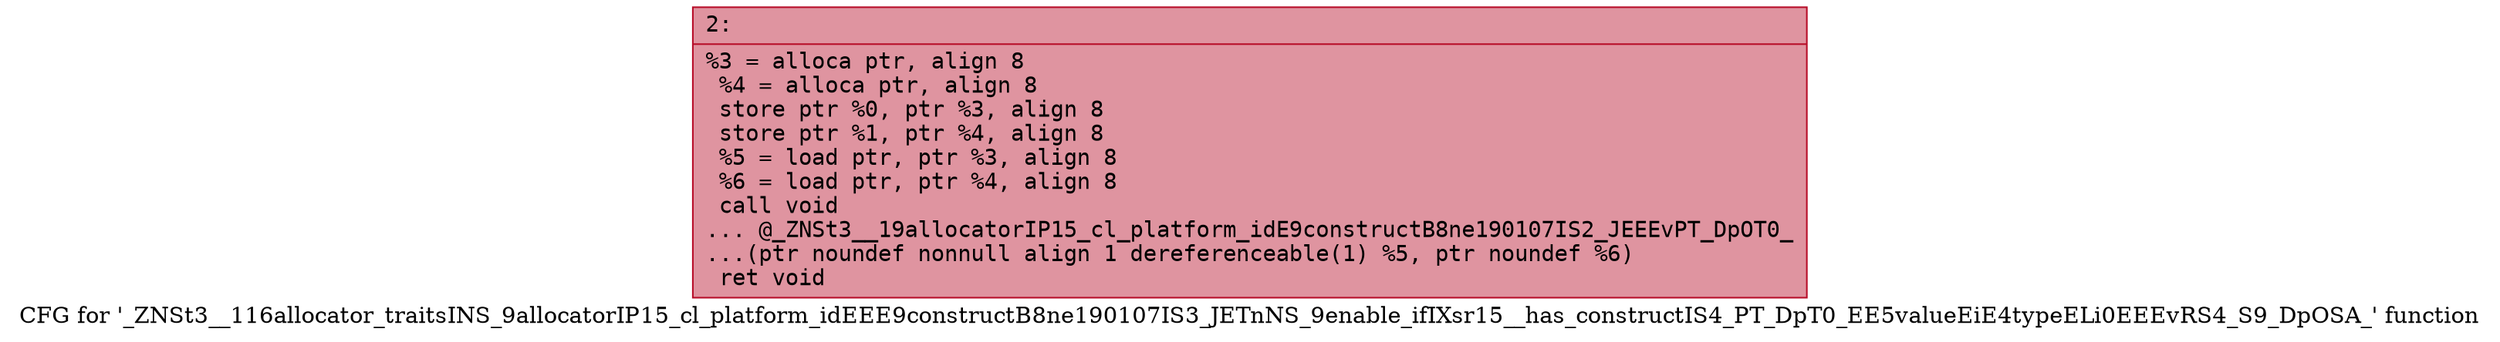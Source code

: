 digraph "CFG for '_ZNSt3__116allocator_traitsINS_9allocatorIP15_cl_platform_idEEE9constructB8ne190107IS3_JETnNS_9enable_ifIXsr15__has_constructIS4_PT_DpT0_EE5valueEiE4typeELi0EEEvRS4_S9_DpOSA_' function" {
	label="CFG for '_ZNSt3__116allocator_traitsINS_9allocatorIP15_cl_platform_idEEE9constructB8ne190107IS3_JETnNS_9enable_ifIXsr15__has_constructIS4_PT_DpT0_EE5valueEiE4typeELi0EEEvRS4_S9_DpOSA_' function";

	Node0x600000634e10 [shape=record,color="#b70d28ff", style=filled, fillcolor="#b70d2870" fontname="Courier",label="{2:\l|  %3 = alloca ptr, align 8\l  %4 = alloca ptr, align 8\l  store ptr %0, ptr %3, align 8\l  store ptr %1, ptr %4, align 8\l  %5 = load ptr, ptr %3, align 8\l  %6 = load ptr, ptr %4, align 8\l  call void\l... @_ZNSt3__19allocatorIP15_cl_platform_idE9constructB8ne190107IS2_JEEEvPT_DpOT0_\l...(ptr noundef nonnull align 1 dereferenceable(1) %5, ptr noundef %6)\l  ret void\l}"];
}
